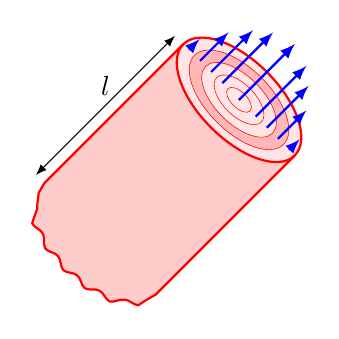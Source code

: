 \begin{tikzpicture}[scale=.5, rotate=45]
    \begin{scope}[thick, red, decoration={snake,amplitude=1, pre length=4,post length=4}]
        \filldraw[fill opacity=.1] (0,0) circle[x radius=1, y radius=2];
        \draw (0,2) -- (-5,2) (0,-2) -- (-5,-2) decorate{arc[x radius=1, y radius=2, start angle=270, end angle=90]};
        \fill[opacity=.2] (-5,2) -- (0,2) arc[x radius=1, y radius=2, start angle=90, end angle=270] (0,-2) -- (-5,-2) decorate{arc[x radius=1, y radius=2, start angle=270, end angle=90]};
    \end{scope}
    \foreach \r/\v in {.2,.4,.6,.8}
    {
        \draw[very thin, red] (0,0) circle[x radius=\r, y radius=2*\r];
    }
    \fill[red, opacity=.2, even odd rule] (0,0) circle[x radius=.6, y radius=1.2] circle[x radius=.8, y radius=1.6];
    \foreach \r/\v in {0/1, .3/.91, .5/.75, .7/.51, .9/.19}
    {
        \draw[thick, blue,-latex] (0,2*\r) -- (2*\v,2*\r);
        \draw[thick, blue,-latex] (0,-2*\r) -- (2*\v,-2*\r);
    }
    \draw[latex-latex] (-5,2.3) -- (0,2.3) node[pos=.5, above]{$l$};
\end{tikzpicture}
